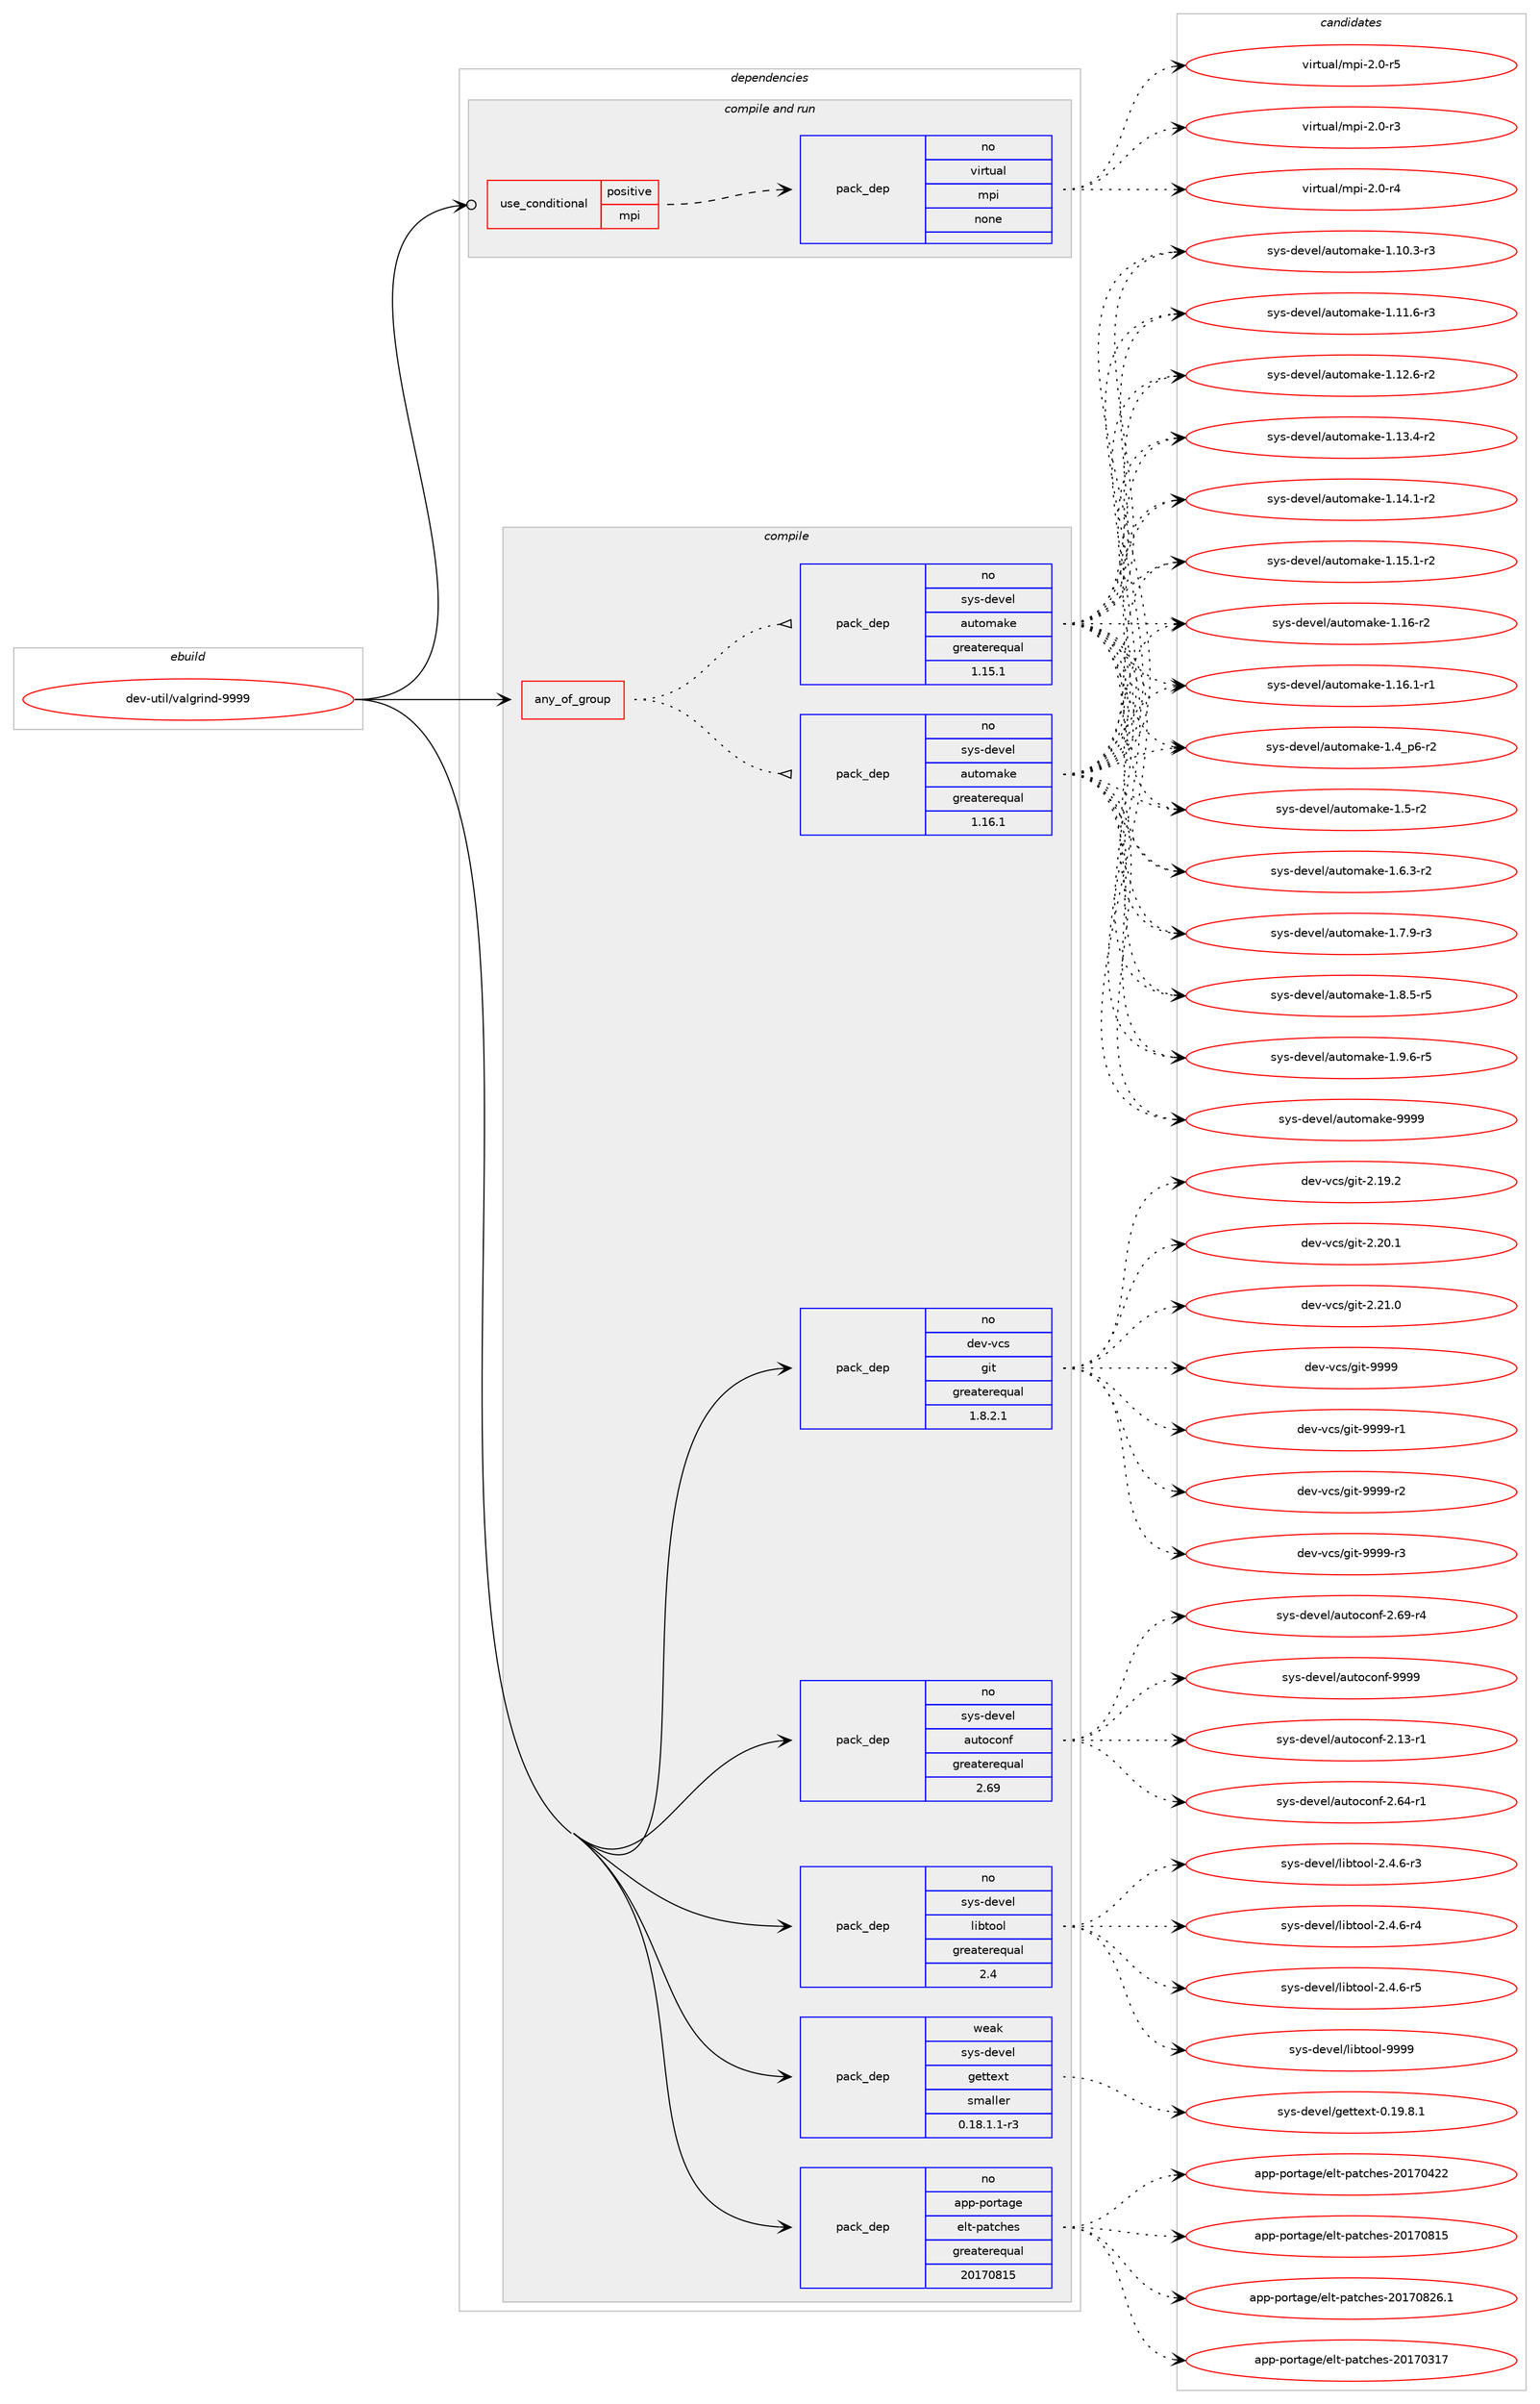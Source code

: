 digraph prolog {

# *************
# Graph options
# *************

newrank=true;
concentrate=true;
compound=true;
graph [rankdir=LR,fontname=Helvetica,fontsize=10,ranksep=1.5];#, ranksep=2.5, nodesep=0.2];
edge  [arrowhead=vee];
node  [fontname=Helvetica,fontsize=10];

# **********
# The ebuild
# **********

subgraph cluster_leftcol {
color=gray;
rank=same;
label=<<i>ebuild</i>>;
id [label="dev-util/valgrind-9999", color=red, width=4, href="../dev-util/valgrind-9999.svg"];
}

# ****************
# The dependencies
# ****************

subgraph cluster_midcol {
color=gray;
label=<<i>dependencies</i>>;
subgraph cluster_compile {
fillcolor="#eeeeee";
style=filled;
label=<<i>compile</i>>;
subgraph any23140 {
dependency1549782 [label=<<TABLE BORDER="0" CELLBORDER="1" CELLSPACING="0" CELLPADDING="4"><TR><TD CELLPADDING="10">any_of_group</TD></TR></TABLE>>, shape=none, color=red];subgraph pack1100838 {
dependency1549783 [label=<<TABLE BORDER="0" CELLBORDER="1" CELLSPACING="0" CELLPADDING="4" WIDTH="220"><TR><TD ROWSPAN="6" CELLPADDING="30">pack_dep</TD></TR><TR><TD WIDTH="110">no</TD></TR><TR><TD>sys-devel</TD></TR><TR><TD>automake</TD></TR><TR><TD>greaterequal</TD></TR><TR><TD>1.16.1</TD></TR></TABLE>>, shape=none, color=blue];
}
dependency1549782:e -> dependency1549783:w [weight=20,style="dotted",arrowhead="oinv"];
subgraph pack1100839 {
dependency1549784 [label=<<TABLE BORDER="0" CELLBORDER="1" CELLSPACING="0" CELLPADDING="4" WIDTH="220"><TR><TD ROWSPAN="6" CELLPADDING="30">pack_dep</TD></TR><TR><TD WIDTH="110">no</TD></TR><TR><TD>sys-devel</TD></TR><TR><TD>automake</TD></TR><TR><TD>greaterequal</TD></TR><TR><TD>1.15.1</TD></TR></TABLE>>, shape=none, color=blue];
}
dependency1549782:e -> dependency1549784:w [weight=20,style="dotted",arrowhead="oinv"];
}
id:e -> dependency1549782:w [weight=20,style="solid",arrowhead="vee"];
subgraph pack1100840 {
dependency1549785 [label=<<TABLE BORDER="0" CELLBORDER="1" CELLSPACING="0" CELLPADDING="4" WIDTH="220"><TR><TD ROWSPAN="6" CELLPADDING="30">pack_dep</TD></TR><TR><TD WIDTH="110">no</TD></TR><TR><TD>app-portage</TD></TR><TR><TD>elt-patches</TD></TR><TR><TD>greaterequal</TD></TR><TR><TD>20170815</TD></TR></TABLE>>, shape=none, color=blue];
}
id:e -> dependency1549785:w [weight=20,style="solid",arrowhead="vee"];
subgraph pack1100841 {
dependency1549786 [label=<<TABLE BORDER="0" CELLBORDER="1" CELLSPACING="0" CELLPADDING="4" WIDTH="220"><TR><TD ROWSPAN="6" CELLPADDING="30">pack_dep</TD></TR><TR><TD WIDTH="110">no</TD></TR><TR><TD>dev-vcs</TD></TR><TR><TD>git</TD></TR><TR><TD>greaterequal</TD></TR><TR><TD>1.8.2.1</TD></TR></TABLE>>, shape=none, color=blue];
}
id:e -> dependency1549786:w [weight=20,style="solid",arrowhead="vee"];
subgraph pack1100842 {
dependency1549787 [label=<<TABLE BORDER="0" CELLBORDER="1" CELLSPACING="0" CELLPADDING="4" WIDTH="220"><TR><TD ROWSPAN="6" CELLPADDING="30">pack_dep</TD></TR><TR><TD WIDTH="110">no</TD></TR><TR><TD>sys-devel</TD></TR><TR><TD>autoconf</TD></TR><TR><TD>greaterequal</TD></TR><TR><TD>2.69</TD></TR></TABLE>>, shape=none, color=blue];
}
id:e -> dependency1549787:w [weight=20,style="solid",arrowhead="vee"];
subgraph pack1100843 {
dependency1549788 [label=<<TABLE BORDER="0" CELLBORDER="1" CELLSPACING="0" CELLPADDING="4" WIDTH="220"><TR><TD ROWSPAN="6" CELLPADDING="30">pack_dep</TD></TR><TR><TD WIDTH="110">no</TD></TR><TR><TD>sys-devel</TD></TR><TR><TD>libtool</TD></TR><TR><TD>greaterequal</TD></TR><TR><TD>2.4</TD></TR></TABLE>>, shape=none, color=blue];
}
id:e -> dependency1549788:w [weight=20,style="solid",arrowhead="vee"];
subgraph pack1100844 {
dependency1549789 [label=<<TABLE BORDER="0" CELLBORDER="1" CELLSPACING="0" CELLPADDING="4" WIDTH="220"><TR><TD ROWSPAN="6" CELLPADDING="30">pack_dep</TD></TR><TR><TD WIDTH="110">weak</TD></TR><TR><TD>sys-devel</TD></TR><TR><TD>gettext</TD></TR><TR><TD>smaller</TD></TR><TR><TD>0.18.1.1-r3</TD></TR></TABLE>>, shape=none, color=blue];
}
id:e -> dependency1549789:w [weight=20,style="solid",arrowhead="vee"];
}
subgraph cluster_compileandrun {
fillcolor="#eeeeee";
style=filled;
label=<<i>compile and run</i>>;
subgraph cond425211 {
dependency1549790 [label=<<TABLE BORDER="0" CELLBORDER="1" CELLSPACING="0" CELLPADDING="4"><TR><TD ROWSPAN="3" CELLPADDING="10">use_conditional</TD></TR><TR><TD>positive</TD></TR><TR><TD>mpi</TD></TR></TABLE>>, shape=none, color=red];
subgraph pack1100845 {
dependency1549791 [label=<<TABLE BORDER="0" CELLBORDER="1" CELLSPACING="0" CELLPADDING="4" WIDTH="220"><TR><TD ROWSPAN="6" CELLPADDING="30">pack_dep</TD></TR><TR><TD WIDTH="110">no</TD></TR><TR><TD>virtual</TD></TR><TR><TD>mpi</TD></TR><TR><TD>none</TD></TR><TR><TD></TD></TR></TABLE>>, shape=none, color=blue];
}
dependency1549790:e -> dependency1549791:w [weight=20,style="dashed",arrowhead="vee"];
}
id:e -> dependency1549790:w [weight=20,style="solid",arrowhead="odotvee"];
}
subgraph cluster_run {
fillcolor="#eeeeee";
style=filled;
label=<<i>run</i>>;
}
}

# **************
# The candidates
# **************

subgraph cluster_choices {
rank=same;
color=gray;
label=<<i>candidates</i>>;

subgraph choice1100838 {
color=black;
nodesep=1;
choice11512111545100101118101108479711711611110997107101454946494846514511451 [label="sys-devel/automake-1.10.3-r3", color=red, width=4,href="../sys-devel/automake-1.10.3-r3.svg"];
choice11512111545100101118101108479711711611110997107101454946494946544511451 [label="sys-devel/automake-1.11.6-r3", color=red, width=4,href="../sys-devel/automake-1.11.6-r3.svg"];
choice11512111545100101118101108479711711611110997107101454946495046544511450 [label="sys-devel/automake-1.12.6-r2", color=red, width=4,href="../sys-devel/automake-1.12.6-r2.svg"];
choice11512111545100101118101108479711711611110997107101454946495146524511450 [label="sys-devel/automake-1.13.4-r2", color=red, width=4,href="../sys-devel/automake-1.13.4-r2.svg"];
choice11512111545100101118101108479711711611110997107101454946495246494511450 [label="sys-devel/automake-1.14.1-r2", color=red, width=4,href="../sys-devel/automake-1.14.1-r2.svg"];
choice11512111545100101118101108479711711611110997107101454946495346494511450 [label="sys-devel/automake-1.15.1-r2", color=red, width=4,href="../sys-devel/automake-1.15.1-r2.svg"];
choice1151211154510010111810110847971171161111099710710145494649544511450 [label="sys-devel/automake-1.16-r2", color=red, width=4,href="../sys-devel/automake-1.16-r2.svg"];
choice11512111545100101118101108479711711611110997107101454946495446494511449 [label="sys-devel/automake-1.16.1-r1", color=red, width=4,href="../sys-devel/automake-1.16.1-r1.svg"];
choice115121115451001011181011084797117116111109971071014549465295112544511450 [label="sys-devel/automake-1.4_p6-r2", color=red, width=4,href="../sys-devel/automake-1.4_p6-r2.svg"];
choice11512111545100101118101108479711711611110997107101454946534511450 [label="sys-devel/automake-1.5-r2", color=red, width=4,href="../sys-devel/automake-1.5-r2.svg"];
choice115121115451001011181011084797117116111109971071014549465446514511450 [label="sys-devel/automake-1.6.3-r2", color=red, width=4,href="../sys-devel/automake-1.6.3-r2.svg"];
choice115121115451001011181011084797117116111109971071014549465546574511451 [label="sys-devel/automake-1.7.9-r3", color=red, width=4,href="../sys-devel/automake-1.7.9-r3.svg"];
choice115121115451001011181011084797117116111109971071014549465646534511453 [label="sys-devel/automake-1.8.5-r5", color=red, width=4,href="../sys-devel/automake-1.8.5-r5.svg"];
choice115121115451001011181011084797117116111109971071014549465746544511453 [label="sys-devel/automake-1.9.6-r5", color=red, width=4,href="../sys-devel/automake-1.9.6-r5.svg"];
choice115121115451001011181011084797117116111109971071014557575757 [label="sys-devel/automake-9999", color=red, width=4,href="../sys-devel/automake-9999.svg"];
dependency1549783:e -> choice11512111545100101118101108479711711611110997107101454946494846514511451:w [style=dotted,weight="100"];
dependency1549783:e -> choice11512111545100101118101108479711711611110997107101454946494946544511451:w [style=dotted,weight="100"];
dependency1549783:e -> choice11512111545100101118101108479711711611110997107101454946495046544511450:w [style=dotted,weight="100"];
dependency1549783:e -> choice11512111545100101118101108479711711611110997107101454946495146524511450:w [style=dotted,weight="100"];
dependency1549783:e -> choice11512111545100101118101108479711711611110997107101454946495246494511450:w [style=dotted,weight="100"];
dependency1549783:e -> choice11512111545100101118101108479711711611110997107101454946495346494511450:w [style=dotted,weight="100"];
dependency1549783:e -> choice1151211154510010111810110847971171161111099710710145494649544511450:w [style=dotted,weight="100"];
dependency1549783:e -> choice11512111545100101118101108479711711611110997107101454946495446494511449:w [style=dotted,weight="100"];
dependency1549783:e -> choice115121115451001011181011084797117116111109971071014549465295112544511450:w [style=dotted,weight="100"];
dependency1549783:e -> choice11512111545100101118101108479711711611110997107101454946534511450:w [style=dotted,weight="100"];
dependency1549783:e -> choice115121115451001011181011084797117116111109971071014549465446514511450:w [style=dotted,weight="100"];
dependency1549783:e -> choice115121115451001011181011084797117116111109971071014549465546574511451:w [style=dotted,weight="100"];
dependency1549783:e -> choice115121115451001011181011084797117116111109971071014549465646534511453:w [style=dotted,weight="100"];
dependency1549783:e -> choice115121115451001011181011084797117116111109971071014549465746544511453:w [style=dotted,weight="100"];
dependency1549783:e -> choice115121115451001011181011084797117116111109971071014557575757:w [style=dotted,weight="100"];
}
subgraph choice1100839 {
color=black;
nodesep=1;
choice11512111545100101118101108479711711611110997107101454946494846514511451 [label="sys-devel/automake-1.10.3-r3", color=red, width=4,href="../sys-devel/automake-1.10.3-r3.svg"];
choice11512111545100101118101108479711711611110997107101454946494946544511451 [label="sys-devel/automake-1.11.6-r3", color=red, width=4,href="../sys-devel/automake-1.11.6-r3.svg"];
choice11512111545100101118101108479711711611110997107101454946495046544511450 [label="sys-devel/automake-1.12.6-r2", color=red, width=4,href="../sys-devel/automake-1.12.6-r2.svg"];
choice11512111545100101118101108479711711611110997107101454946495146524511450 [label="sys-devel/automake-1.13.4-r2", color=red, width=4,href="../sys-devel/automake-1.13.4-r2.svg"];
choice11512111545100101118101108479711711611110997107101454946495246494511450 [label="sys-devel/automake-1.14.1-r2", color=red, width=4,href="../sys-devel/automake-1.14.1-r2.svg"];
choice11512111545100101118101108479711711611110997107101454946495346494511450 [label="sys-devel/automake-1.15.1-r2", color=red, width=4,href="../sys-devel/automake-1.15.1-r2.svg"];
choice1151211154510010111810110847971171161111099710710145494649544511450 [label="sys-devel/automake-1.16-r2", color=red, width=4,href="../sys-devel/automake-1.16-r2.svg"];
choice11512111545100101118101108479711711611110997107101454946495446494511449 [label="sys-devel/automake-1.16.1-r1", color=red, width=4,href="../sys-devel/automake-1.16.1-r1.svg"];
choice115121115451001011181011084797117116111109971071014549465295112544511450 [label="sys-devel/automake-1.4_p6-r2", color=red, width=4,href="../sys-devel/automake-1.4_p6-r2.svg"];
choice11512111545100101118101108479711711611110997107101454946534511450 [label="sys-devel/automake-1.5-r2", color=red, width=4,href="../sys-devel/automake-1.5-r2.svg"];
choice115121115451001011181011084797117116111109971071014549465446514511450 [label="sys-devel/automake-1.6.3-r2", color=red, width=4,href="../sys-devel/automake-1.6.3-r2.svg"];
choice115121115451001011181011084797117116111109971071014549465546574511451 [label="sys-devel/automake-1.7.9-r3", color=red, width=4,href="../sys-devel/automake-1.7.9-r3.svg"];
choice115121115451001011181011084797117116111109971071014549465646534511453 [label="sys-devel/automake-1.8.5-r5", color=red, width=4,href="../sys-devel/automake-1.8.5-r5.svg"];
choice115121115451001011181011084797117116111109971071014549465746544511453 [label="sys-devel/automake-1.9.6-r5", color=red, width=4,href="../sys-devel/automake-1.9.6-r5.svg"];
choice115121115451001011181011084797117116111109971071014557575757 [label="sys-devel/automake-9999", color=red, width=4,href="../sys-devel/automake-9999.svg"];
dependency1549784:e -> choice11512111545100101118101108479711711611110997107101454946494846514511451:w [style=dotted,weight="100"];
dependency1549784:e -> choice11512111545100101118101108479711711611110997107101454946494946544511451:w [style=dotted,weight="100"];
dependency1549784:e -> choice11512111545100101118101108479711711611110997107101454946495046544511450:w [style=dotted,weight="100"];
dependency1549784:e -> choice11512111545100101118101108479711711611110997107101454946495146524511450:w [style=dotted,weight="100"];
dependency1549784:e -> choice11512111545100101118101108479711711611110997107101454946495246494511450:w [style=dotted,weight="100"];
dependency1549784:e -> choice11512111545100101118101108479711711611110997107101454946495346494511450:w [style=dotted,weight="100"];
dependency1549784:e -> choice1151211154510010111810110847971171161111099710710145494649544511450:w [style=dotted,weight="100"];
dependency1549784:e -> choice11512111545100101118101108479711711611110997107101454946495446494511449:w [style=dotted,weight="100"];
dependency1549784:e -> choice115121115451001011181011084797117116111109971071014549465295112544511450:w [style=dotted,weight="100"];
dependency1549784:e -> choice11512111545100101118101108479711711611110997107101454946534511450:w [style=dotted,weight="100"];
dependency1549784:e -> choice115121115451001011181011084797117116111109971071014549465446514511450:w [style=dotted,weight="100"];
dependency1549784:e -> choice115121115451001011181011084797117116111109971071014549465546574511451:w [style=dotted,weight="100"];
dependency1549784:e -> choice115121115451001011181011084797117116111109971071014549465646534511453:w [style=dotted,weight="100"];
dependency1549784:e -> choice115121115451001011181011084797117116111109971071014549465746544511453:w [style=dotted,weight="100"];
dependency1549784:e -> choice115121115451001011181011084797117116111109971071014557575757:w [style=dotted,weight="100"];
}
subgraph choice1100840 {
color=black;
nodesep=1;
choice97112112451121111141169710310147101108116451129711699104101115455048495548514955 [label="app-portage/elt-patches-20170317", color=red, width=4,href="../app-portage/elt-patches-20170317.svg"];
choice97112112451121111141169710310147101108116451129711699104101115455048495548525050 [label="app-portage/elt-patches-20170422", color=red, width=4,href="../app-portage/elt-patches-20170422.svg"];
choice97112112451121111141169710310147101108116451129711699104101115455048495548564953 [label="app-portage/elt-patches-20170815", color=red, width=4,href="../app-portage/elt-patches-20170815.svg"];
choice971121124511211111411697103101471011081164511297116991041011154550484955485650544649 [label="app-portage/elt-patches-20170826.1", color=red, width=4,href="../app-portage/elt-patches-20170826.1.svg"];
dependency1549785:e -> choice97112112451121111141169710310147101108116451129711699104101115455048495548514955:w [style=dotted,weight="100"];
dependency1549785:e -> choice97112112451121111141169710310147101108116451129711699104101115455048495548525050:w [style=dotted,weight="100"];
dependency1549785:e -> choice97112112451121111141169710310147101108116451129711699104101115455048495548564953:w [style=dotted,weight="100"];
dependency1549785:e -> choice971121124511211111411697103101471011081164511297116991041011154550484955485650544649:w [style=dotted,weight="100"];
}
subgraph choice1100841 {
color=black;
nodesep=1;
choice10010111845118991154710310511645504649574650 [label="dev-vcs/git-2.19.2", color=red, width=4,href="../dev-vcs/git-2.19.2.svg"];
choice10010111845118991154710310511645504650484649 [label="dev-vcs/git-2.20.1", color=red, width=4,href="../dev-vcs/git-2.20.1.svg"];
choice10010111845118991154710310511645504650494648 [label="dev-vcs/git-2.21.0", color=red, width=4,href="../dev-vcs/git-2.21.0.svg"];
choice1001011184511899115471031051164557575757 [label="dev-vcs/git-9999", color=red, width=4,href="../dev-vcs/git-9999.svg"];
choice10010111845118991154710310511645575757574511449 [label="dev-vcs/git-9999-r1", color=red, width=4,href="../dev-vcs/git-9999-r1.svg"];
choice10010111845118991154710310511645575757574511450 [label="dev-vcs/git-9999-r2", color=red, width=4,href="../dev-vcs/git-9999-r2.svg"];
choice10010111845118991154710310511645575757574511451 [label="dev-vcs/git-9999-r3", color=red, width=4,href="../dev-vcs/git-9999-r3.svg"];
dependency1549786:e -> choice10010111845118991154710310511645504649574650:w [style=dotted,weight="100"];
dependency1549786:e -> choice10010111845118991154710310511645504650484649:w [style=dotted,weight="100"];
dependency1549786:e -> choice10010111845118991154710310511645504650494648:w [style=dotted,weight="100"];
dependency1549786:e -> choice1001011184511899115471031051164557575757:w [style=dotted,weight="100"];
dependency1549786:e -> choice10010111845118991154710310511645575757574511449:w [style=dotted,weight="100"];
dependency1549786:e -> choice10010111845118991154710310511645575757574511450:w [style=dotted,weight="100"];
dependency1549786:e -> choice10010111845118991154710310511645575757574511451:w [style=dotted,weight="100"];
}
subgraph choice1100842 {
color=black;
nodesep=1;
choice1151211154510010111810110847971171161119911111010245504649514511449 [label="sys-devel/autoconf-2.13-r1", color=red, width=4,href="../sys-devel/autoconf-2.13-r1.svg"];
choice1151211154510010111810110847971171161119911111010245504654524511449 [label="sys-devel/autoconf-2.64-r1", color=red, width=4,href="../sys-devel/autoconf-2.64-r1.svg"];
choice1151211154510010111810110847971171161119911111010245504654574511452 [label="sys-devel/autoconf-2.69-r4", color=red, width=4,href="../sys-devel/autoconf-2.69-r4.svg"];
choice115121115451001011181011084797117116111991111101024557575757 [label="sys-devel/autoconf-9999", color=red, width=4,href="../sys-devel/autoconf-9999.svg"];
dependency1549787:e -> choice1151211154510010111810110847971171161119911111010245504649514511449:w [style=dotted,weight="100"];
dependency1549787:e -> choice1151211154510010111810110847971171161119911111010245504654524511449:w [style=dotted,weight="100"];
dependency1549787:e -> choice1151211154510010111810110847971171161119911111010245504654574511452:w [style=dotted,weight="100"];
dependency1549787:e -> choice115121115451001011181011084797117116111991111101024557575757:w [style=dotted,weight="100"];
}
subgraph choice1100843 {
color=black;
nodesep=1;
choice1151211154510010111810110847108105981161111111084550465246544511451 [label="sys-devel/libtool-2.4.6-r3", color=red, width=4,href="../sys-devel/libtool-2.4.6-r3.svg"];
choice1151211154510010111810110847108105981161111111084550465246544511452 [label="sys-devel/libtool-2.4.6-r4", color=red, width=4,href="../sys-devel/libtool-2.4.6-r4.svg"];
choice1151211154510010111810110847108105981161111111084550465246544511453 [label="sys-devel/libtool-2.4.6-r5", color=red, width=4,href="../sys-devel/libtool-2.4.6-r5.svg"];
choice1151211154510010111810110847108105981161111111084557575757 [label="sys-devel/libtool-9999", color=red, width=4,href="../sys-devel/libtool-9999.svg"];
dependency1549788:e -> choice1151211154510010111810110847108105981161111111084550465246544511451:w [style=dotted,weight="100"];
dependency1549788:e -> choice1151211154510010111810110847108105981161111111084550465246544511452:w [style=dotted,weight="100"];
dependency1549788:e -> choice1151211154510010111810110847108105981161111111084550465246544511453:w [style=dotted,weight="100"];
dependency1549788:e -> choice1151211154510010111810110847108105981161111111084557575757:w [style=dotted,weight="100"];
}
subgraph choice1100844 {
color=black;
nodesep=1;
choice1151211154510010111810110847103101116116101120116454846495746564649 [label="sys-devel/gettext-0.19.8.1", color=red, width=4,href="../sys-devel/gettext-0.19.8.1.svg"];
dependency1549789:e -> choice1151211154510010111810110847103101116116101120116454846495746564649:w [style=dotted,weight="100"];
}
subgraph choice1100845 {
color=black;
nodesep=1;
choice1181051141161179710847109112105455046484511451 [label="virtual/mpi-2.0-r3", color=red, width=4,href="../virtual/mpi-2.0-r3.svg"];
choice1181051141161179710847109112105455046484511452 [label="virtual/mpi-2.0-r4", color=red, width=4,href="../virtual/mpi-2.0-r4.svg"];
choice1181051141161179710847109112105455046484511453 [label="virtual/mpi-2.0-r5", color=red, width=4,href="../virtual/mpi-2.0-r5.svg"];
dependency1549791:e -> choice1181051141161179710847109112105455046484511451:w [style=dotted,weight="100"];
dependency1549791:e -> choice1181051141161179710847109112105455046484511452:w [style=dotted,weight="100"];
dependency1549791:e -> choice1181051141161179710847109112105455046484511453:w [style=dotted,weight="100"];
}
}

}
